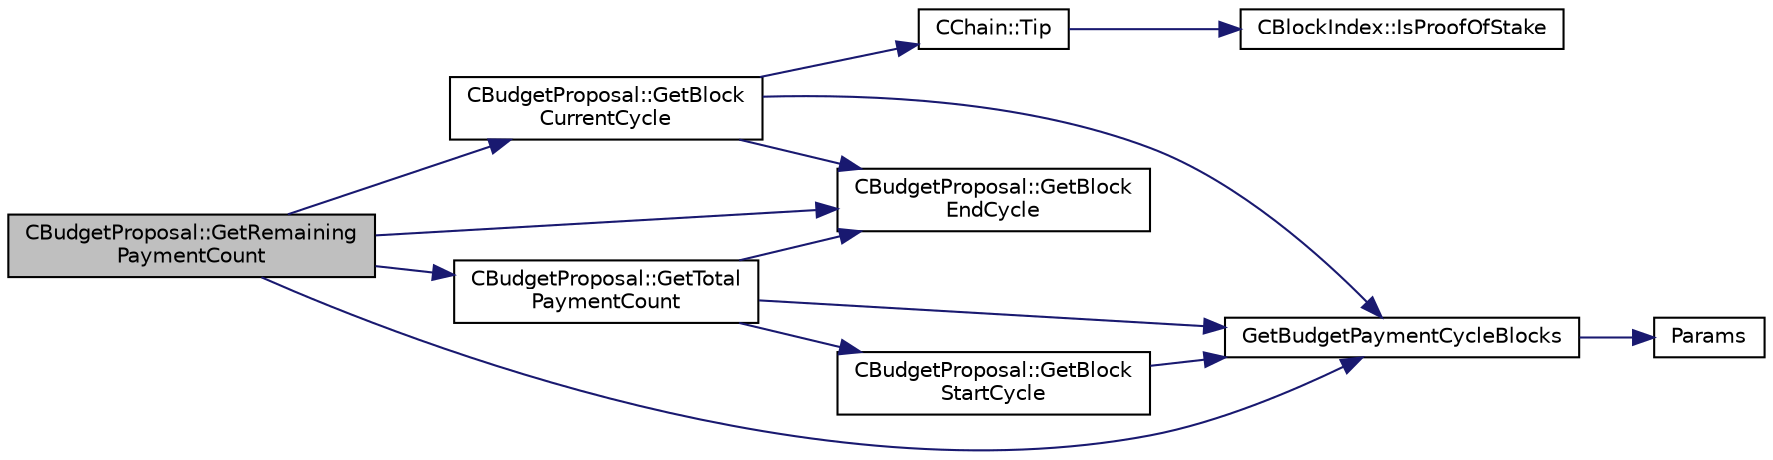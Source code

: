 digraph "CBudgetProposal::GetRemainingPaymentCount"
{
  edge [fontname="Helvetica",fontsize="10",labelfontname="Helvetica",labelfontsize="10"];
  node [fontname="Helvetica",fontsize="10",shape=record];
  rankdir="LR";
  Node114 [label="CBudgetProposal::GetRemaining\lPaymentCount",height=0.2,width=0.4,color="black", fillcolor="grey75", style="filled", fontcolor="black"];
  Node114 -> Node115 [color="midnightblue",fontsize="10",style="solid",fontname="Helvetica"];
  Node115 [label="CBudgetProposal::GetBlock\lEndCycle",height=0.2,width=0.4,color="black", fillcolor="white", style="filled",URL="$class_c_budget_proposal.html#afe85ba7619fe2bf636e063550769a006"];
  Node114 -> Node116 [color="midnightblue",fontsize="10",style="solid",fontname="Helvetica"];
  Node116 [label="CBudgetProposal::GetBlock\lCurrentCycle",height=0.2,width=0.4,color="black", fillcolor="white", style="filled",URL="$class_c_budget_proposal.html#a33ad377cb08046ac197041fb6a06df6e"];
  Node116 -> Node117 [color="midnightblue",fontsize="10",style="solid",fontname="Helvetica"];
  Node117 [label="CChain::Tip",height=0.2,width=0.4,color="black", fillcolor="white", style="filled",URL="$class_c_chain.html#a40ccefec14f8f3195c08c827af8cf412",tooltip="Returns the index entry for the tip of this chain, or NULL if none. "];
  Node117 -> Node118 [color="midnightblue",fontsize="10",style="solid",fontname="Helvetica"];
  Node118 [label="CBlockIndex::IsProofOfStake",height=0.2,width=0.4,color="black", fillcolor="white", style="filled",URL="$class_c_block_index.html#a2438a891e9d43821c0d99e1bdac56fde"];
  Node116 -> Node115 [color="midnightblue",fontsize="10",style="solid",fontname="Helvetica"];
  Node116 -> Node119 [color="midnightblue",fontsize="10",style="solid",fontname="Helvetica"];
  Node119 [label="GetBudgetPaymentCycleBlocks",height=0.2,width=0.4,color="black", fillcolor="white", style="filled",URL="$masternode-budget_8cpp.html#a25f51a3a63c2bdfca39a2c9a7f110ab1"];
  Node119 -> Node120 [color="midnightblue",fontsize="10",style="solid",fontname="Helvetica"];
  Node120 [label="Params",height=0.2,width=0.4,color="black", fillcolor="white", style="filled",URL="$chainparams_8cpp.html#ace5c5b706d71a324a417dd2db394fd4a",tooltip="Return the currently selected parameters. "];
  Node114 -> Node119 [color="midnightblue",fontsize="10",style="solid",fontname="Helvetica"];
  Node114 -> Node121 [color="midnightblue",fontsize="10",style="solid",fontname="Helvetica"];
  Node121 [label="CBudgetProposal::GetTotal\lPaymentCount",height=0.2,width=0.4,color="black", fillcolor="white", style="filled",URL="$class_c_budget_proposal.html#a54cc431d667a7dfa1e010d6ff17a40c4"];
  Node121 -> Node115 [color="midnightblue",fontsize="10",style="solid",fontname="Helvetica"];
  Node121 -> Node122 [color="midnightblue",fontsize="10",style="solid",fontname="Helvetica"];
  Node122 [label="CBudgetProposal::GetBlock\lStartCycle",height=0.2,width=0.4,color="black", fillcolor="white", style="filled",URL="$class_c_budget_proposal.html#a66de6699a9cc9b084eecf014a168bab8"];
  Node122 -> Node119 [color="midnightblue",fontsize="10",style="solid",fontname="Helvetica"];
  Node121 -> Node119 [color="midnightblue",fontsize="10",style="solid",fontname="Helvetica"];
}
